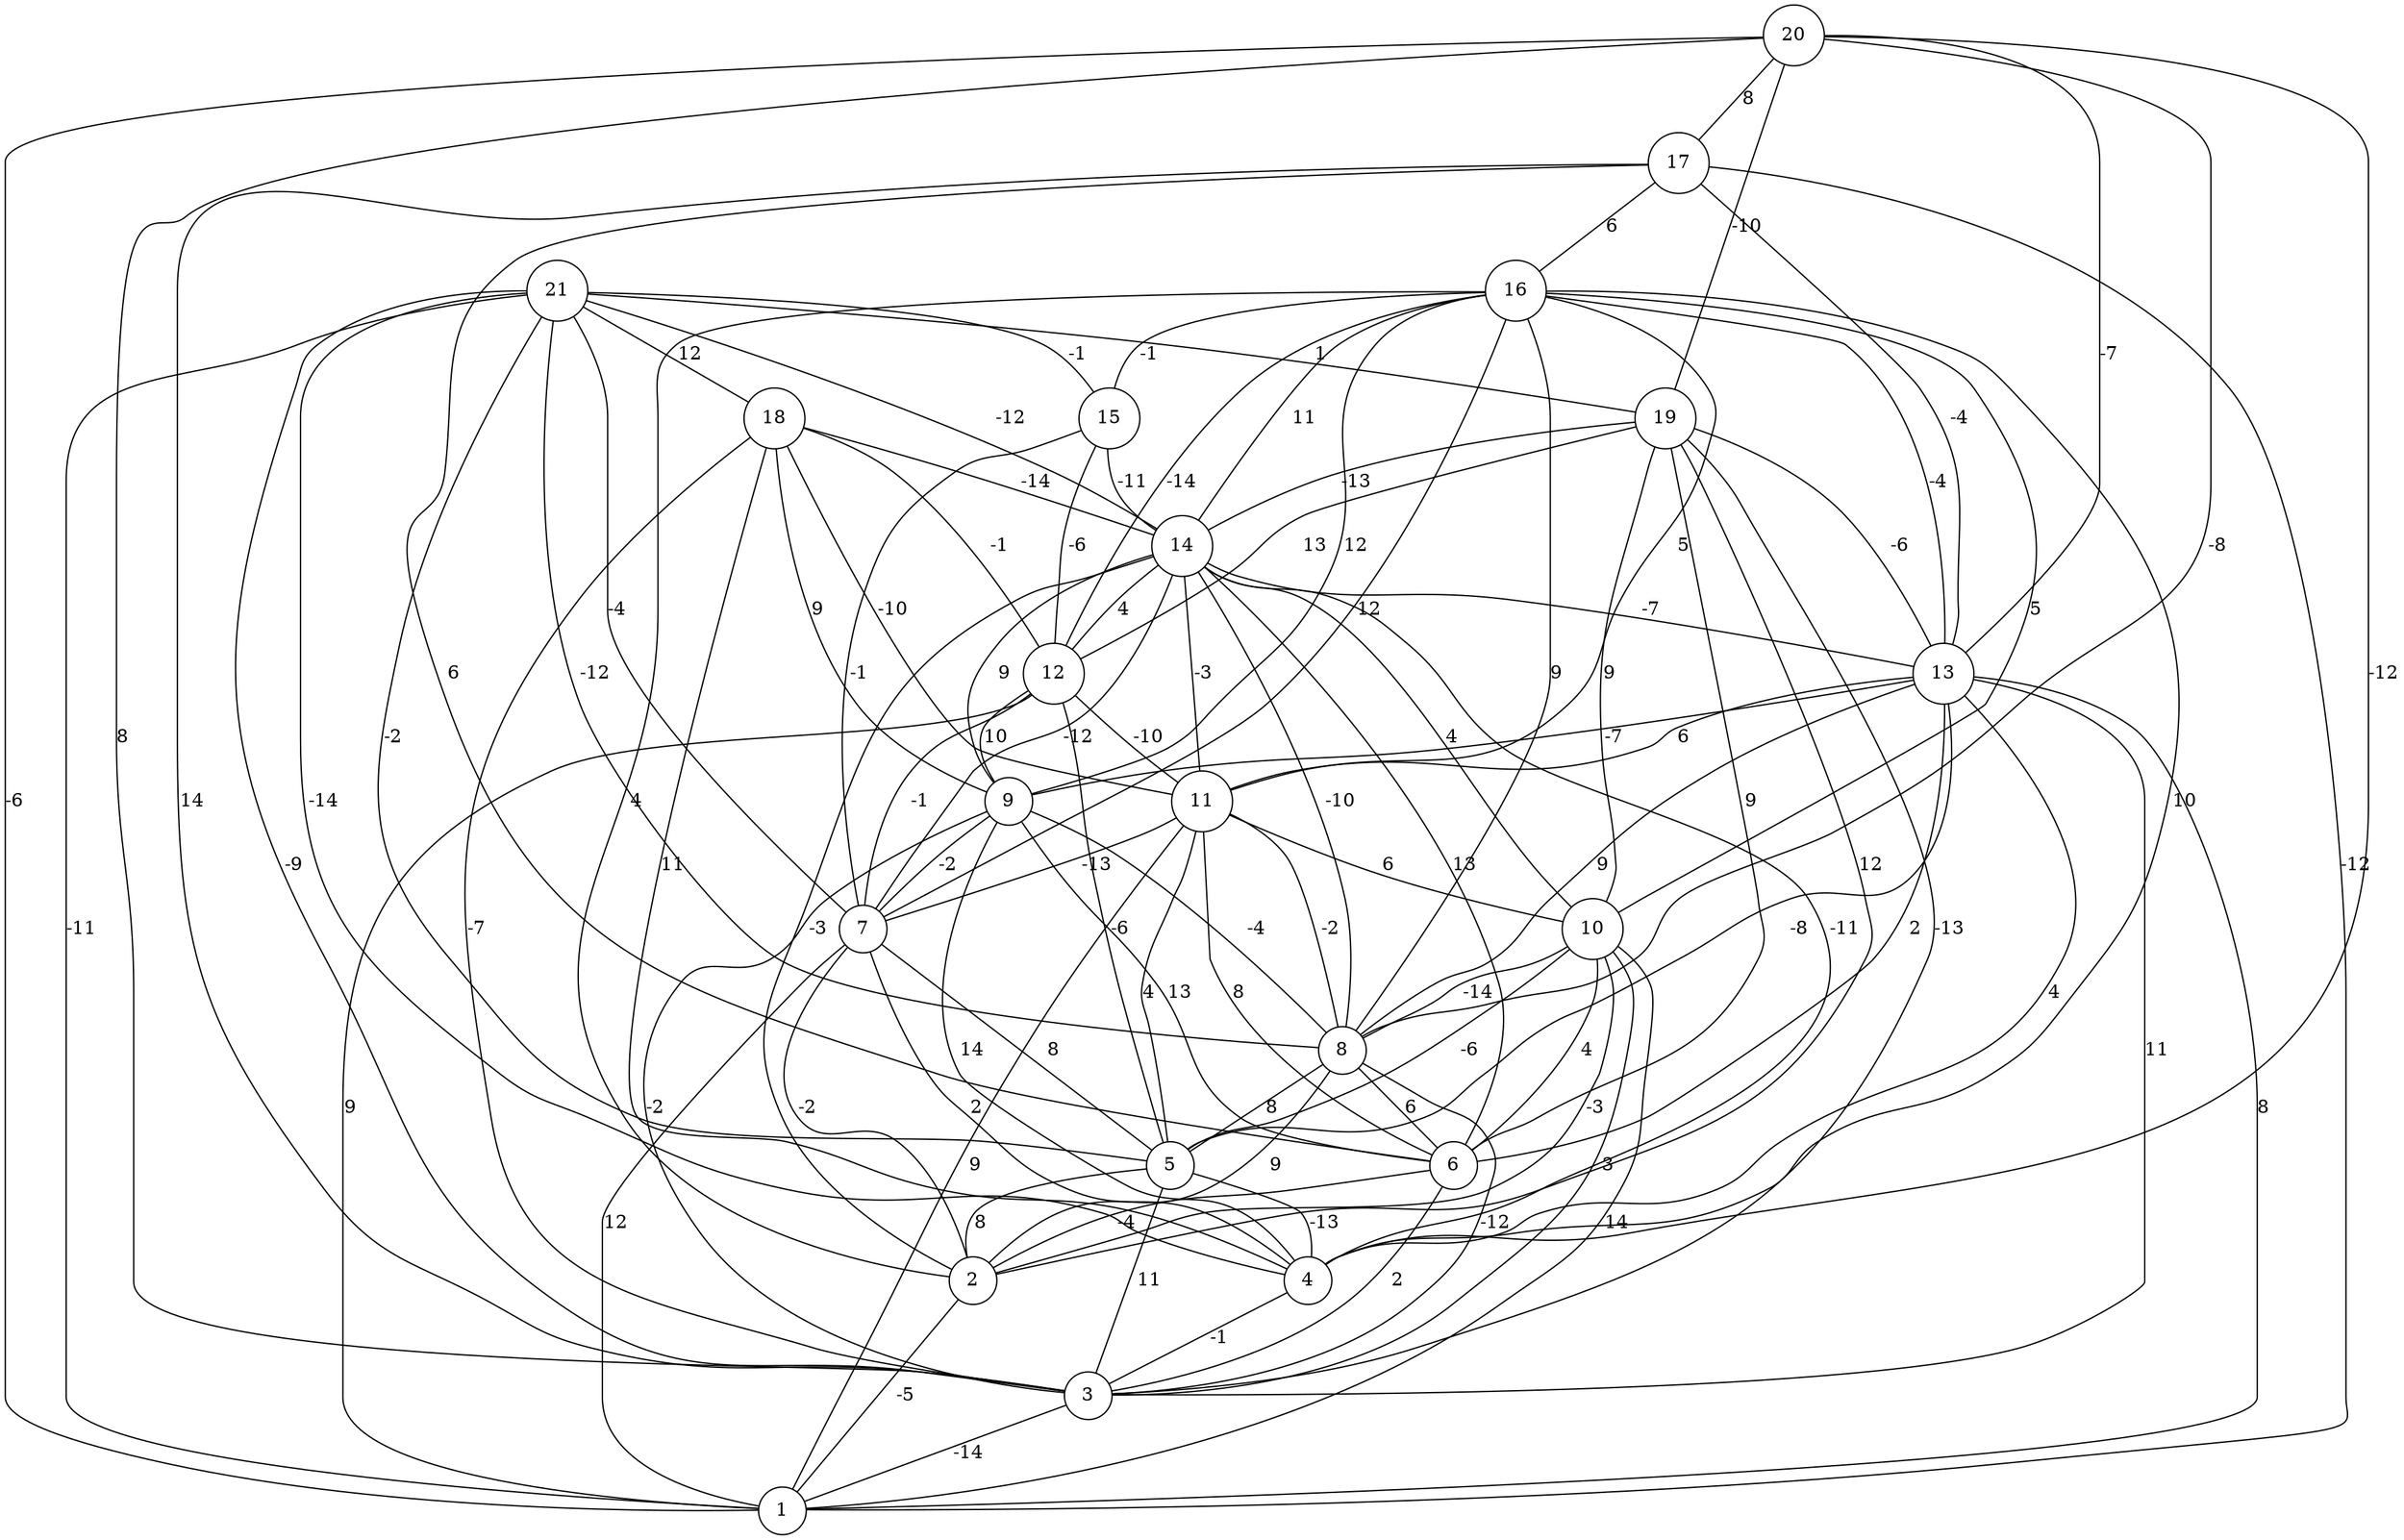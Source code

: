 graph { 
	 fontname="Helvetica,Arial,sans-serif" 
	 node [shape = circle]; 
	 21 -- 1 [label = "-11"];
	 21 -- 3 [label = "-9"];
	 21 -- 4 [label = "-14"];
	 21 -- 5 [label = "-2"];
	 21 -- 7 [label = "-4"];
	 21 -- 8 [label = "-12"];
	 21 -- 14 [label = "-12"];
	 21 -- 15 [label = "-1"];
	 21 -- 18 [label = "12"];
	 21 -- 19 [label = "1"];
	 20 -- 1 [label = "-6"];
	 20 -- 3 [label = "8"];
	 20 -- 4 [label = "-12"];
	 20 -- 8 [label = "-8"];
	 20 -- 13 [label = "-7"];
	 20 -- 17 [label = "8"];
	 20 -- 19 [label = "-10"];
	 19 -- 2 [label = "12"];
	 19 -- 3 [label = "-13"];
	 19 -- 6 [label = "9"];
	 19 -- 10 [label = "9"];
	 19 -- 12 [label = "13"];
	 19 -- 13 [label = "-6"];
	 19 -- 14 [label = "-13"];
	 18 -- 3 [label = "-7"];
	 18 -- 4 [label = "11"];
	 18 -- 9 [label = "9"];
	 18 -- 11 [label = "-10"];
	 18 -- 12 [label = "-1"];
	 18 -- 14 [label = "-14"];
	 17 -- 1 [label = "-12"];
	 17 -- 3 [label = "14"];
	 17 -- 6 [label = "6"];
	 17 -- 13 [label = "-4"];
	 17 -- 16 [label = "6"];
	 16 -- 2 [label = "4"];
	 16 -- 4 [label = "10"];
	 16 -- 7 [label = "12"];
	 16 -- 8 [label = "9"];
	 16 -- 9 [label = "12"];
	 16 -- 10 [label = "5"];
	 16 -- 11 [label = "5"];
	 16 -- 12 [label = "-14"];
	 16 -- 13 [label = "-4"];
	 16 -- 14 [label = "11"];
	 16 -- 15 [label = "-1"];
	 15 -- 7 [label = "-1"];
	 15 -- 12 [label = "-6"];
	 15 -- 14 [label = "-11"];
	 14 -- 2 [label = "-3"];
	 14 -- 4 [label = "-11"];
	 14 -- 6 [label = "13"];
	 14 -- 7 [label = "-12"];
	 14 -- 8 [label = "-10"];
	 14 -- 9 [label = "9"];
	 14 -- 10 [label = "4"];
	 14 -- 11 [label = "-3"];
	 14 -- 12 [label = "4"];
	 14 -- 13 [label = "-7"];
	 13 -- 1 [label = "8"];
	 13 -- 3 [label = "11"];
	 13 -- 4 [label = "4"];
	 13 -- 5 [label = "-8"];
	 13 -- 6 [label = "2"];
	 13 -- 8 [label = "9"];
	 13 -- 9 [label = "-7"];
	 13 -- 11 [label = "6"];
	 12 -- 1 [label = "9"];
	 12 -- 5 [label = "-6"];
	 12 -- 7 [label = "-1"];
	 12 -- 9 [label = "10"];
	 12 -- 11 [label = "-10"];
	 11 -- 1 [label = "9"];
	 11 -- 5 [label = "4"];
	 11 -- 6 [label = "8"];
	 11 -- 7 [label = "-13"];
	 11 -- 8 [label = "-2"];
	 11 -- 10 [label = "6"];
	 10 -- 1 [label = "14"];
	 10 -- 2 [label = "-3"];
	 10 -- 3 [label = "3"];
	 10 -- 5 [label = "-6"];
	 10 -- 6 [label = "4"];
	 10 -- 8 [label = "-14"];
	 9 -- 3 [label = "-2"];
	 9 -- 4 [label = "14"];
	 9 -- 6 [label = "13"];
	 9 -- 7 [label = "-2"];
	 9 -- 8 [label = "-4"];
	 8 -- 2 [label = "9"];
	 8 -- 3 [label = "-12"];
	 8 -- 5 [label = "8"];
	 8 -- 6 [label = "6"];
	 7 -- 1 [label = "12"];
	 7 -- 2 [label = "-2"];
	 7 -- 4 [label = "2"];
	 7 -- 5 [label = "8"];
	 6 -- 2 [label = "-4"];
	 6 -- 3 [label = "2"];
	 5 -- 2 [label = "8"];
	 5 -- 3 [label = "11"];
	 5 -- 4 [label = "-13"];
	 4 -- 3 [label = "-1"];
	 3 -- 1 [label = "-14"];
	 2 -- 1 [label = "-5"];
	 1;
	 2;
	 3;
	 4;
	 5;
	 6;
	 7;
	 8;
	 9;
	 10;
	 11;
	 12;
	 13;
	 14;
	 15;
	 16;
	 17;
	 18;
	 19;
	 20;
	 21;
}
